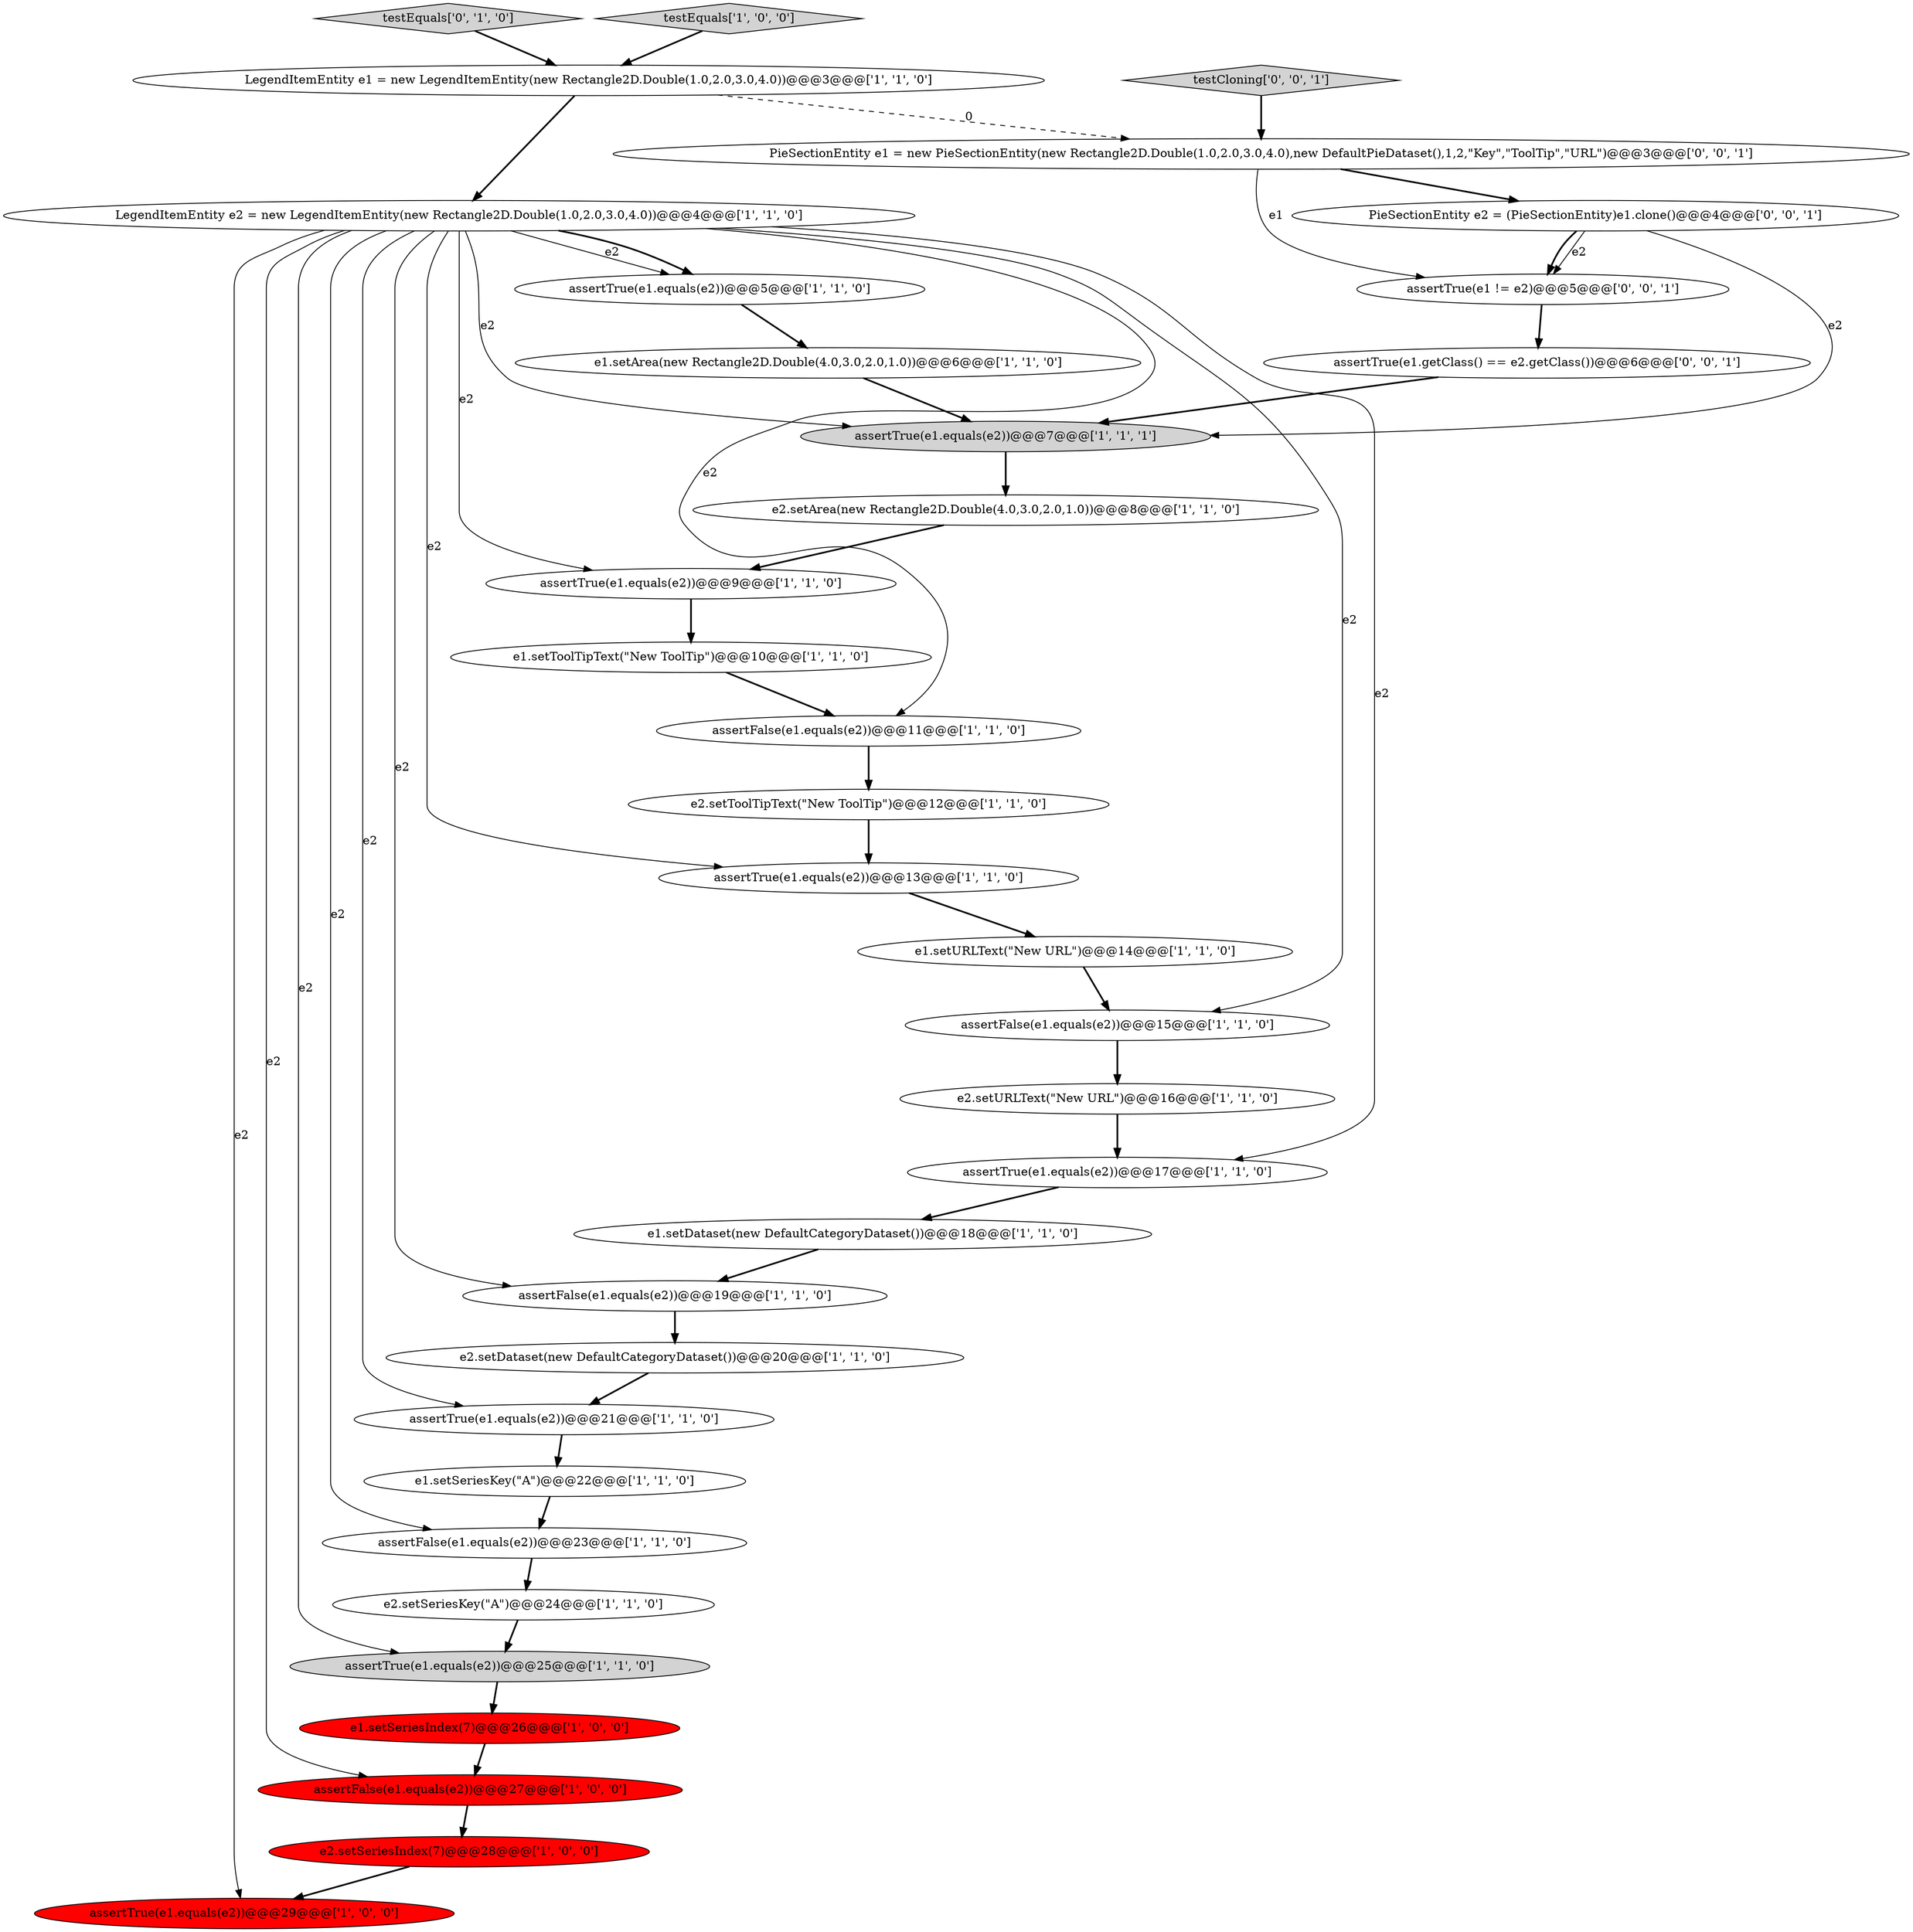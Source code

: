 digraph {
11 [style = filled, label = "e1.setSeriesKey(\"A\")@@@22@@@['1', '1', '0']", fillcolor = white, shape = ellipse image = "AAA0AAABBB1BBB"];
30 [style = filled, label = "testCloning['0', '0', '1']", fillcolor = lightgray, shape = diamond image = "AAA0AAABBB3BBB"];
4 [style = filled, label = "assertTrue(e1.equals(e2))@@@17@@@['1', '1', '0']", fillcolor = white, shape = ellipse image = "AAA0AAABBB1BBB"];
31 [style = filled, label = "assertTrue(e1 != e2)@@@5@@@['0', '0', '1']", fillcolor = white, shape = ellipse image = "AAA0AAABBB3BBB"];
9 [style = filled, label = "e1.setSeriesIndex(7)@@@26@@@['1', '0', '0']", fillcolor = red, shape = ellipse image = "AAA1AAABBB1BBB"];
17 [style = filled, label = "assertFalse(e1.equals(e2))@@@15@@@['1', '1', '0']", fillcolor = white, shape = ellipse image = "AAA0AAABBB1BBB"];
24 [style = filled, label = "assertTrue(e1.equals(e2))@@@13@@@['1', '1', '0']", fillcolor = white, shape = ellipse image = "AAA0AAABBB1BBB"];
18 [style = filled, label = "e2.setDataset(new DefaultCategoryDataset())@@@20@@@['1', '1', '0']", fillcolor = white, shape = ellipse image = "AAA0AAABBB1BBB"];
13 [style = filled, label = "assertTrue(e1.equals(e2))@@@9@@@['1', '1', '0']", fillcolor = white, shape = ellipse image = "AAA0AAABBB1BBB"];
22 [style = filled, label = "assertFalse(e1.equals(e2))@@@23@@@['1', '1', '0']", fillcolor = white, shape = ellipse image = "AAA0AAABBB1BBB"];
26 [style = filled, label = "e1.setDataset(new DefaultCategoryDataset())@@@18@@@['1', '1', '0']", fillcolor = white, shape = ellipse image = "AAA0AAABBB1BBB"];
21 [style = filled, label = "e1.setArea(new Rectangle2D.Double(4.0,3.0,2.0,1.0))@@@6@@@['1', '1', '0']", fillcolor = white, shape = ellipse image = "AAA0AAABBB1BBB"];
5 [style = filled, label = "e1.setURLText(\"New URL\")@@@14@@@['1', '1', '0']", fillcolor = white, shape = ellipse image = "AAA0AAABBB1BBB"];
0 [style = filled, label = "e1.setToolTipText(\"New ToolTip\")@@@10@@@['1', '1', '0']", fillcolor = white, shape = ellipse image = "AAA0AAABBB1BBB"];
25 [style = filled, label = "e2.setURLText(\"New URL\")@@@16@@@['1', '1', '0']", fillcolor = white, shape = ellipse image = "AAA0AAABBB1BBB"];
20 [style = filled, label = "LegendItemEntity e2 = new LegendItemEntity(new Rectangle2D.Double(1.0,2.0,3.0,4.0))@@@4@@@['1', '1', '0']", fillcolor = white, shape = ellipse image = "AAA0AAABBB1BBB"];
32 [style = filled, label = "PieSectionEntity e2 = (PieSectionEntity)e1.clone()@@@4@@@['0', '0', '1']", fillcolor = white, shape = ellipse image = "AAA0AAABBB3BBB"];
16 [style = filled, label = "assertFalse(e1.equals(e2))@@@27@@@['1', '0', '0']", fillcolor = red, shape = ellipse image = "AAA1AAABBB1BBB"];
28 [style = filled, label = "testEquals['0', '1', '0']", fillcolor = lightgray, shape = diamond image = "AAA0AAABBB2BBB"];
14 [style = filled, label = "e2.setToolTipText(\"New ToolTip\")@@@12@@@['1', '1', '0']", fillcolor = white, shape = ellipse image = "AAA0AAABBB1BBB"];
8 [style = filled, label = "e2.setArea(new Rectangle2D.Double(4.0,3.0,2.0,1.0))@@@8@@@['1', '1', '0']", fillcolor = white, shape = ellipse image = "AAA0AAABBB1BBB"];
15 [style = filled, label = "assertTrue(e1.equals(e2))@@@7@@@['1', '1', '1']", fillcolor = lightgray, shape = ellipse image = "AAA0AAABBB1BBB"];
10 [style = filled, label = "e2.setSeriesIndex(7)@@@28@@@['1', '0', '0']", fillcolor = red, shape = ellipse image = "AAA1AAABBB1BBB"];
19 [style = filled, label = "e2.setSeriesKey(\"A\")@@@24@@@['1', '1', '0']", fillcolor = white, shape = ellipse image = "AAA0AAABBB1BBB"];
23 [style = filled, label = "assertFalse(e1.equals(e2))@@@19@@@['1', '1', '0']", fillcolor = white, shape = ellipse image = "AAA0AAABBB1BBB"];
6 [style = filled, label = "assertTrue(e1.equals(e2))@@@29@@@['1', '0', '0']", fillcolor = red, shape = ellipse image = "AAA1AAABBB1BBB"];
3 [style = filled, label = "LegendItemEntity e1 = new LegendItemEntity(new Rectangle2D.Double(1.0,2.0,3.0,4.0))@@@3@@@['1', '1', '0']", fillcolor = white, shape = ellipse image = "AAA0AAABBB1BBB"];
7 [style = filled, label = "assertTrue(e1.equals(e2))@@@21@@@['1', '1', '0']", fillcolor = white, shape = ellipse image = "AAA0AAABBB1BBB"];
29 [style = filled, label = "assertTrue(e1.getClass() == e2.getClass())@@@6@@@['0', '0', '1']", fillcolor = white, shape = ellipse image = "AAA0AAABBB3BBB"];
1 [style = filled, label = "assertTrue(e1.equals(e2))@@@5@@@['1', '1', '0']", fillcolor = white, shape = ellipse image = "AAA0AAABBB1BBB"];
2 [style = filled, label = "assertFalse(e1.equals(e2))@@@11@@@['1', '1', '0']", fillcolor = white, shape = ellipse image = "AAA0AAABBB1BBB"];
27 [style = filled, label = "testEquals['1', '0', '0']", fillcolor = lightgray, shape = diamond image = "AAA0AAABBB1BBB"];
12 [style = filled, label = "assertTrue(e1.equals(e2))@@@25@@@['1', '1', '0']", fillcolor = lightgray, shape = ellipse image = "AAA0AAABBB1BBB"];
33 [style = filled, label = "PieSectionEntity e1 = new PieSectionEntity(new Rectangle2D.Double(1.0,2.0,3.0,4.0),new DefaultPieDataset(),1,2,\"Key\",\"ToolTip\",\"URL\")@@@3@@@['0', '0', '1']", fillcolor = white, shape = ellipse image = "AAA0AAABBB3BBB"];
14->24 [style = bold, label=""];
17->25 [style = bold, label=""];
29->15 [style = bold, label=""];
20->1 [style = solid, label="e2"];
7->11 [style = bold, label=""];
20->22 [style = solid, label="e2"];
30->33 [style = bold, label=""];
32->31 [style = solid, label="e2"];
22->19 [style = bold, label=""];
19->12 [style = bold, label=""];
16->10 [style = bold, label=""];
3->33 [style = dashed, label="0"];
20->2 [style = solid, label="e2"];
21->15 [style = bold, label=""];
0->2 [style = bold, label=""];
27->3 [style = bold, label=""];
20->6 [style = solid, label="e2"];
4->26 [style = bold, label=""];
25->4 [style = bold, label=""];
31->29 [style = bold, label=""];
20->1 [style = bold, label=""];
20->17 [style = solid, label="e2"];
12->9 [style = bold, label=""];
5->17 [style = bold, label=""];
10->6 [style = bold, label=""];
9->16 [style = bold, label=""];
20->13 [style = solid, label="e2"];
24->5 [style = bold, label=""];
20->16 [style = solid, label="e2"];
20->15 [style = solid, label="e2"];
3->20 [style = bold, label=""];
1->21 [style = bold, label=""];
26->23 [style = bold, label=""];
2->14 [style = bold, label=""];
20->24 [style = solid, label="e2"];
20->7 [style = solid, label="e2"];
11->22 [style = bold, label=""];
33->32 [style = bold, label=""];
20->4 [style = solid, label="e2"];
32->15 [style = solid, label="e2"];
28->3 [style = bold, label=""];
33->31 [style = solid, label="e1"];
20->12 [style = solid, label="e2"];
18->7 [style = bold, label=""];
20->23 [style = solid, label="e2"];
15->8 [style = bold, label=""];
23->18 [style = bold, label=""];
32->31 [style = bold, label=""];
8->13 [style = bold, label=""];
13->0 [style = bold, label=""];
}
